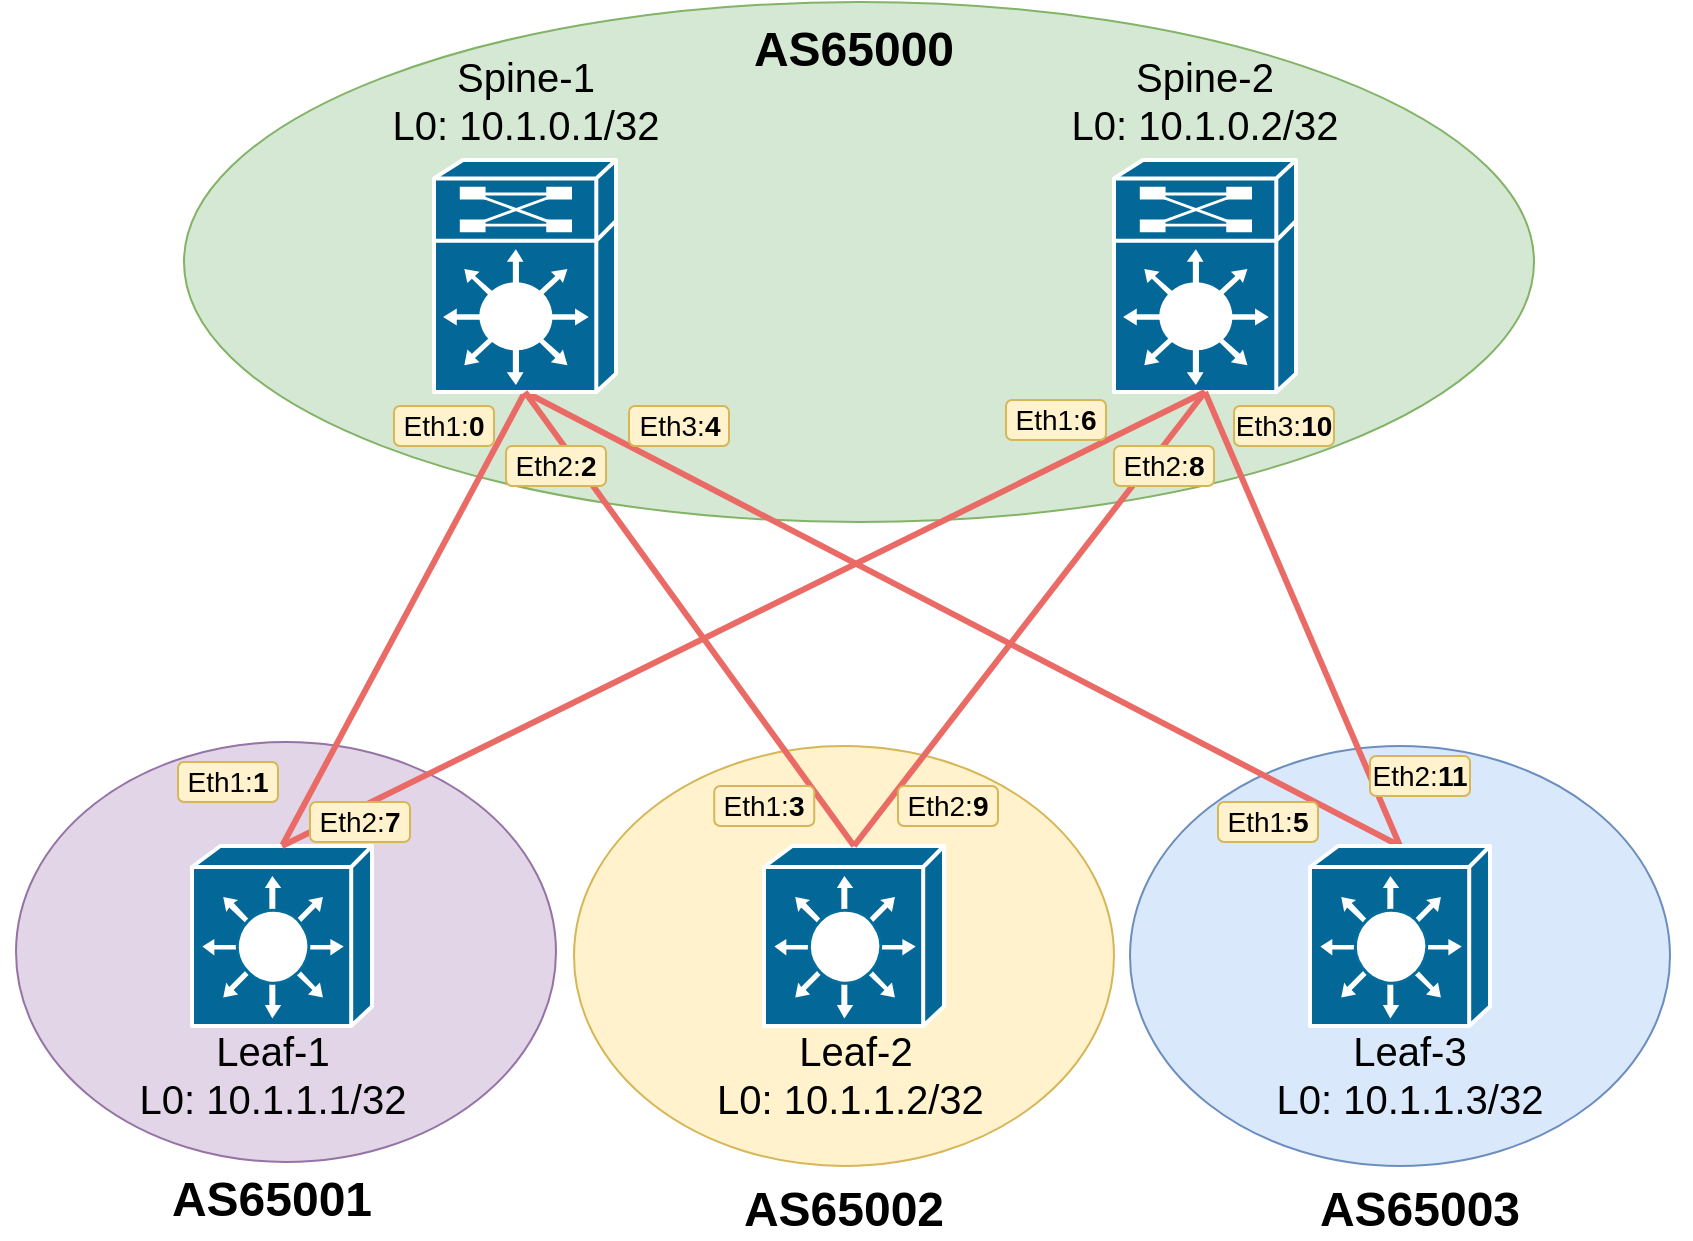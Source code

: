 <mxfile version="21.4.0" type="github">
  <diagram name="Page-1" id="c37626ed-c26b-45fb-9056-f9ebc6bb27b6">
    <mxGraphModel dx="2206" dy="1175" grid="1" gridSize="10" guides="1" tooltips="1" connect="1" arrows="1" fold="1" page="1" pageScale="1" pageWidth="1169" pageHeight="827" background="none" math="0" shadow="0">
      <root>
        <mxCell id="0" />
        <mxCell id="1" parent="0" />
        <mxCell id="CEXHskLTJOovul5yJfJE-6" value="" style="ellipse;whiteSpace=wrap;html=1;fillColor=#dae8fc;strokeColor=#6c8ebf;" vertex="1" parent="1">
          <mxGeometry x="728" y="472" width="270" height="210" as="geometry" />
        </mxCell>
        <mxCell id="CEXHskLTJOovul5yJfJE-5" value="" style="ellipse;whiteSpace=wrap;html=1;fillColor=#fff2cc;strokeColor=#d6b656;" vertex="1" parent="1">
          <mxGeometry x="450" y="472" width="270" height="210" as="geometry" />
        </mxCell>
        <mxCell id="CEXHskLTJOovul5yJfJE-2" value="" style="ellipse;whiteSpace=wrap;html=1;fillColor=#e1d5e7;strokeColor=#9673a6;" vertex="1" parent="1">
          <mxGeometry x="171" y="470" width="270" height="210" as="geometry" />
        </mxCell>
        <mxCell id="CEXHskLTJOovul5yJfJE-1" value="" style="ellipse;whiteSpace=wrap;html=1;fillColor=#d5e8d4;strokeColor=#82b366;" vertex="1" parent="1">
          <mxGeometry x="255" y="100" width="675" height="260" as="geometry" />
        </mxCell>
        <mxCell id="8NDlUTmJP2dTjy302EjL-72" value="Leaf-2&lt;br&gt;L0:&amp;nbsp;10.1.1.2/32&amp;nbsp;" style="text;html=1;strokeColor=none;fillColor=none;align=center;verticalAlign=middle;whiteSpace=wrap;rounded=0;fontSize=20;fontFamily=Helvetica;horizontal=1;" parent="1" vertex="1">
          <mxGeometry x="516" y="611" width="150" height="50" as="geometry" />
        </mxCell>
        <mxCell id="8NDlUTmJP2dTjy302EjL-38" style="edgeStyle=none;rounded=0;hachureGap=4;orthogonalLoop=1;jettySize=auto;html=1;exitX=0.5;exitY=0;exitDx=0;exitDy=0;exitPerimeter=0;entryX=0.5;entryY=1;entryDx=0;entryDy=0;entryPerimeter=0;fontFamily=Architects Daughter;fontSource=https%3A%2F%2Ffonts.googleapis.com%2Fcss%3Ffamily%3DArchitects%2BDaughter;fontSize=16;strokeColor=#EA6B66;endArrow=none;endFill=0;strokeWidth=3;" parent="1" source="8NDlUTmJP2dTjy302EjL-2" target="8NDlUTmJP2dTjy302EjL-5" edge="1">
          <mxGeometry relative="1" as="geometry">
            <mxPoint x="355" y="312" as="sourcePoint" />
          </mxGeometry>
        </mxCell>
        <mxCell id="8NDlUTmJP2dTjy302EjL-45" style="edgeStyle=none;rounded=0;hachureGap=4;orthogonalLoop=1;jettySize=auto;html=1;exitX=0.5;exitY=0;exitDx=0;exitDy=0;exitPerimeter=0;entryX=0.5;entryY=1;entryDx=0;entryDy=0;entryPerimeter=0;fontFamily=Architects Daughter;fontSource=https%3A%2F%2Ffonts.googleapis.com%2Fcss%3Ffamily%3DArchitects%2BDaughter;fontSize=16;strokeWidth=3;strokeColor=#EA6B66;endArrow=none;endFill=0;" parent="1" source="8NDlUTmJP2dTjy302EjL-11" target="8NDlUTmJP2dTjy302EjL-5" edge="1">
          <mxGeometry relative="1" as="geometry">
            <mxPoint x="515" y="312" as="sourcePoint" />
          </mxGeometry>
        </mxCell>
        <mxCell id="8NDlUTmJP2dTjy302EjL-5" value="" style="shape=mxgraph.cisco.misc.route_switch_processor;html=1;dashed=0;fillColor=#036897;strokeColor=#ffffff;strokeWidth=2;verticalLabelPosition=bottom;verticalAlign=top;rounded=0;shadow=0;comic=0;fontFamily=Verdana;fontSize=12;" parent="1" vertex="1">
          <mxGeometry x="380" y="179" width="91" height="116" as="geometry" />
        </mxCell>
        <mxCell id="8NDlUTmJP2dTjy302EjL-7" value="" style="shape=mxgraph.cisco.misc.route_switch_processor;html=1;dashed=0;fillColor=#036897;strokeColor=#ffffff;strokeWidth=2;verticalLabelPosition=bottom;verticalAlign=top;rounded=0;shadow=0;comic=0;fontFamily=Verdana;fontSize=12;" parent="1" vertex="1">
          <mxGeometry x="720" y="179" width="91" height="116" as="geometry" />
        </mxCell>
        <mxCell id="8NDlUTmJP2dTjy302EjL-2" value="" style="shape=mxgraph.cisco.switches.layer_3_switch;sketch=0;html=1;pointerEvents=1;dashed=0;fillColor=#036897;strokeColor=#ffffff;strokeWidth=2;verticalLabelPosition=bottom;verticalAlign=top;align=center;outlineConnect=0;hachureGap=4;jiggle=2;curveFitting=1;fontFamily=Architects Daughter;fontSource=https%3A%2F%2Ffonts.googleapis.com%2Fcss%3Ffamily%3DArchitects%2BDaughter;fontSize=20;" parent="1" vertex="1">
          <mxGeometry x="259" y="522" width="90" height="90" as="geometry" />
        </mxCell>
        <mxCell id="8NDlUTmJP2dTjy302EjL-10" value="" style="shape=mxgraph.cisco.switches.layer_3_switch;sketch=0;html=1;pointerEvents=1;dashed=0;fillColor=#036897;strokeColor=#ffffff;strokeWidth=2;verticalLabelPosition=bottom;verticalAlign=top;align=center;outlineConnect=0;hachureGap=4;jiggle=2;curveFitting=1;fontFamily=Architects Daughter;fontSource=https%3A%2F%2Ffonts.googleapis.com%2Fcss%3Ffamily%3DArchitects%2BDaughter;fontSize=20;" parent="1" vertex="1">
          <mxGeometry x="545" y="522" width="90" height="90" as="geometry" />
        </mxCell>
        <mxCell id="8NDlUTmJP2dTjy302EjL-67" value="Spine-1&lt;br&gt;L0:&amp;nbsp;10.1.0.1/32" style="text;html=1;strokeColor=none;fillColor=none;align=center;verticalAlign=middle;whiteSpace=wrap;rounded=0;fontSize=20;fontFamily=Helvetica;horizontal=1;" parent="1" vertex="1">
          <mxGeometry x="354.63" y="129" width="141.75" height="40" as="geometry" />
        </mxCell>
        <mxCell id="8NDlUTmJP2dTjy302EjL-68" value="Leaf-1&lt;br&gt;L0:&amp;nbsp;10.1.1.1/32" style="text;html=1;strokeColor=none;fillColor=none;align=center;verticalAlign=middle;whiteSpace=wrap;rounded=0;fontSize=20;fontFamily=Helvetica;horizontal=1;" parent="1" vertex="1">
          <mxGeometry x="221.5" y="611" width="155" height="50" as="geometry" />
        </mxCell>
        <mxCell id="8NDlUTmJP2dTjy302EjL-69" value="Spine-2&lt;br&gt;L0:&amp;nbsp;10.1.0.2/32" style="text;html=1;strokeColor=none;fillColor=none;align=center;verticalAlign=middle;whiteSpace=wrap;rounded=0;fontSize=20;fontFamily=Helvetica;horizontal=1;" parent="1" vertex="1">
          <mxGeometry x="695" y="129" width="141" height="40" as="geometry" />
        </mxCell>
        <mxCell id="8NDlUTmJP2dTjy302EjL-74" value="Leaf-3&lt;br&gt;L0:&amp;nbsp;10.1.1.3/32" style="text;html=1;strokeColor=none;fillColor=none;align=center;verticalAlign=middle;whiteSpace=wrap;rounded=0;fontSize=20;fontFamily=Helvetica;horizontal=1;" parent="1" vertex="1">
          <mxGeometry x="790" y="616" width="156" height="40" as="geometry" />
        </mxCell>
        <mxCell id="V7yZK2pKeIdHbW1tO0_u-18" value="" style="edgeStyle=none;rounded=0;hachureGap=4;orthogonalLoop=1;jettySize=auto;html=1;exitX=0.5;exitY=0;exitDx=0;exitDy=0;exitPerimeter=0;entryX=0.5;entryY=1;entryDx=0;entryDy=0;entryPerimeter=0;fontFamily=Architects Daughter;fontSource=https%3A%2F%2Ffonts.googleapis.com%2Fcss%3Ffamily%3DArchitects%2BDaughter;fontSize=16;endArrow=none;endFill=0;strokeWidth=3;strokeColor=#EA6B66;" parent="1" source="8NDlUTmJP2dTjy302EjL-2" target="8NDlUTmJP2dTjy302EjL-7" edge="1">
          <mxGeometry relative="1" as="geometry">
            <mxPoint x="670" y="312" as="sourcePoint" />
            <mxPoint x="665" y="318" as="targetPoint" />
          </mxGeometry>
        </mxCell>
        <mxCell id="V7yZK2pKeIdHbW1tO0_u-21" value="" style="edgeStyle=none;rounded=0;hachureGap=4;orthogonalLoop=1;jettySize=auto;html=1;exitX=0.5;exitY=0;exitDx=0;exitDy=0;exitPerimeter=0;entryX=0.5;entryY=1;entryDx=0;entryDy=0;entryPerimeter=0;fontFamily=Architects Daughter;fontSource=https%3A%2F%2Ffonts.googleapis.com%2Fcss%3Ffamily%3DArchitects%2BDaughter;fontSize=16;endArrow=none;endFill=0;strokeWidth=3;strokeColor=#EA6B66;" parent="1" source="8NDlUTmJP2dTjy302EjL-11" target="8NDlUTmJP2dTjy302EjL-7" edge="1">
          <mxGeometry relative="1" as="geometry">
            <mxPoint x="810" y="312" as="sourcePoint" />
            <mxPoint x="805" y="328" as="targetPoint" />
          </mxGeometry>
        </mxCell>
        <mxCell id="V7yZK2pKeIdHbW1tO0_u-28" value="" style="edgeStyle=none;rounded=0;hachureGap=4;orthogonalLoop=1;jettySize=auto;html=1;exitX=0.5;exitY=0;exitDx=0;exitDy=0;exitPerimeter=0;entryX=0.5;entryY=1;entryDx=0;entryDy=0;entryPerimeter=0;fontFamily=Architects Daughter;fontSource=https%3A%2F%2Ffonts.googleapis.com%2Fcss%3Ffamily%3DArchitects%2BDaughter;fontSize=16;endArrow=none;endFill=0;strokeColor=#EA6B66;strokeWidth=3;" parent="1" source="8NDlUTmJP2dTjy302EjL-10" target="8NDlUTmJP2dTjy302EjL-7" edge="1">
          <mxGeometry relative="1" as="geometry">
            <mxPoint x="590" y="522" as="sourcePoint" />
            <mxPoint x="620" y="492.0" as="targetPoint" />
          </mxGeometry>
        </mxCell>
        <mxCell id="V7yZK2pKeIdHbW1tO0_u-30" value="" style="edgeStyle=none;rounded=0;hachureGap=4;orthogonalLoop=1;jettySize=auto;html=1;exitX=0.5;exitY=0;exitDx=0;exitDy=0;exitPerimeter=0;entryX=0.5;entryY=1;entryDx=0;entryDy=0;entryPerimeter=0;fontFamily=Architects Daughter;fontSource=https%3A%2F%2Ffonts.googleapis.com%2Fcss%3Ffamily%3DArchitects%2BDaughter;fontSize=16;endArrow=none;endFill=0;strokeWidth=3;strokeColor=#EA6B66;" parent="1" source="8NDlUTmJP2dTjy302EjL-10" target="8NDlUTmJP2dTjy302EjL-5" edge="1">
          <mxGeometry relative="1" as="geometry">
            <mxPoint x="590" y="522" as="sourcePoint" />
            <mxPoint x="545" y="492" as="targetPoint" />
          </mxGeometry>
        </mxCell>
        <mxCell id="V7yZK2pKeIdHbW1tO0_u-50" value="Eth1:&lt;b&gt;1&lt;/b&gt;" style="text;html=1;strokeColor=#d6b656;fillColor=#fff2cc;align=center;verticalAlign=middle;whiteSpace=wrap;rounded=1;fontSize=14;fontFamily=Helvetica;horizontal=1;" parent="1" vertex="1">
          <mxGeometry x="252" y="480" width="50" height="20" as="geometry" />
        </mxCell>
        <mxCell id="V7yZK2pKeIdHbW1tO0_u-56" value="AS65000" style="text;html=1;strokeColor=none;fillColor=none;align=center;verticalAlign=middle;whiteSpace=wrap;rounded=0;fontSize=24;fontFamily=Helvetica;horizontal=1;fontStyle=1;fontColor=#000000;" parent="1" vertex="1">
          <mxGeometry x="455" y="110" width="270" height="28" as="geometry" />
        </mxCell>
        <mxCell id="V7yZK2pKeIdHbW1tO0_u-65" value="Eth2:&lt;b&gt;7&lt;/b&gt;" style="text;html=1;strokeColor=#d6b656;fillColor=#fff2cc;align=center;verticalAlign=middle;whiteSpace=wrap;rounded=1;fontSize=14;fontFamily=Helvetica;horizontal=1;" parent="1" vertex="1">
          <mxGeometry x="318" y="500" width="50" height="20" as="geometry" />
        </mxCell>
        <mxCell id="V7yZK2pKeIdHbW1tO0_u-66" value="Eth1:&lt;b&gt;0&lt;/b&gt;" style="text;html=1;strokeColor=#d6b656;fillColor=#fff2cc;align=center;verticalAlign=middle;whiteSpace=wrap;rounded=1;fontSize=14;fontFamily=Helvetica;horizontal=1;" parent="1" vertex="1">
          <mxGeometry x="360" y="302" width="50" height="20" as="geometry" />
        </mxCell>
        <mxCell id="V7yZK2pKeIdHbW1tO0_u-67" value="Eth2:&lt;b&gt;2&lt;/b&gt;" style="text;html=1;strokeColor=#d6b656;fillColor=#fff2cc;align=center;verticalAlign=middle;whiteSpace=wrap;rounded=1;fontSize=14;fontFamily=Helvetica;horizontal=1;" parent="1" vertex="1">
          <mxGeometry x="416" y="322" width="50" height="20" as="geometry" />
        </mxCell>
        <mxCell id="V7yZK2pKeIdHbW1tO0_u-68" value="Eth1:&lt;b&gt;3&lt;/b&gt;" style="text;html=1;strokeColor=#d6b656;fillColor=#fff2cc;align=center;verticalAlign=middle;whiteSpace=wrap;rounded=1;fontSize=14;fontFamily=Helvetica;horizontal=1;" parent="1" vertex="1">
          <mxGeometry x="520.12" y="492" width="50" height="20" as="geometry" />
        </mxCell>
        <mxCell id="V7yZK2pKeIdHbW1tO0_u-69" value="Eth1:&lt;b&gt;6&lt;/b&gt;" style="text;html=1;strokeColor=#d6b656;fillColor=#fff2cc;align=center;verticalAlign=middle;whiteSpace=wrap;rounded=1;fontSize=14;fontFamily=Helvetica;horizontal=1;" parent="1" vertex="1">
          <mxGeometry x="666" y="299" width="50" height="20" as="geometry" />
        </mxCell>
        <mxCell id="V7yZK2pKeIdHbW1tO0_u-70" value="Eth3:&lt;b&gt;4&lt;/b&gt;" style="text;html=1;strokeColor=#d6b656;fillColor=#fff2cc;align=center;verticalAlign=middle;whiteSpace=wrap;rounded=1;fontSize=14;fontFamily=Helvetica;horizontal=1;" parent="1" vertex="1">
          <mxGeometry x="477.5" y="302" width="50" height="20" as="geometry" />
        </mxCell>
        <mxCell id="V7yZK2pKeIdHbW1tO0_u-71" value="Eth1:&lt;b&gt;5&lt;/b&gt;" style="text;html=1;strokeColor=#d6b656;fillColor=#fff2cc;align=center;verticalAlign=middle;whiteSpace=wrap;rounded=1;fontSize=14;fontFamily=Helvetica;horizontal=1;" parent="1" vertex="1">
          <mxGeometry x="772" y="500" width="50" height="20" as="geometry" />
        </mxCell>
        <mxCell id="V7yZK2pKeIdHbW1tO0_u-72" value="Eth2:&lt;b&gt;9&lt;/b&gt;" style="text;html=1;strokeColor=#d6b656;fillColor=#fff2cc;align=center;verticalAlign=middle;whiteSpace=wrap;rounded=1;fontSize=14;fontFamily=Helvetica;horizontal=1;" parent="1" vertex="1">
          <mxGeometry x="612" y="492" width="50" height="20" as="geometry" />
        </mxCell>
        <mxCell id="V7yZK2pKeIdHbW1tO0_u-73" value="Eth2:&lt;b&gt;8&lt;/b&gt;" style="text;html=1;strokeColor=#d6b656;fillColor=#fff2cc;align=center;verticalAlign=middle;whiteSpace=wrap;rounded=1;fontSize=14;fontFamily=Helvetica;horizontal=1;" parent="1" vertex="1">
          <mxGeometry x="720" y="322" width="50" height="20" as="geometry" />
        </mxCell>
        <mxCell id="V7yZK2pKeIdHbW1tO0_u-74" value="Eth3:&lt;b&gt;10&lt;/b&gt;" style="text;html=1;strokeColor=#d6b656;fillColor=#fff2cc;align=center;verticalAlign=middle;whiteSpace=wrap;rounded=1;fontSize=14;fontFamily=Helvetica;horizontal=1;" parent="1" vertex="1">
          <mxGeometry x="780" y="302" width="50" height="20" as="geometry" />
        </mxCell>
        <mxCell id="V7yZK2pKeIdHbW1tO0_u-75" value="Eth2:&lt;b&gt;11&lt;/b&gt;" style="text;html=1;strokeColor=#d6b656;fillColor=#fff2cc;align=center;verticalAlign=middle;whiteSpace=wrap;rounded=1;fontSize=14;fontFamily=Helvetica;horizontal=1;" parent="1" vertex="1">
          <mxGeometry x="848" y="477" width="50" height="20" as="geometry" />
        </mxCell>
        <mxCell id="8NDlUTmJP2dTjy302EjL-11" value="" style="shape=mxgraph.cisco.switches.layer_3_switch;sketch=0;html=1;pointerEvents=1;dashed=0;fillColor=#036897;strokeColor=#ffffff;strokeWidth=2;verticalLabelPosition=bottom;verticalAlign=top;align=center;outlineConnect=0;hachureGap=4;jiggle=2;curveFitting=1;fontFamily=Architects Daughter;fontSource=https%3A%2F%2Ffonts.googleapis.com%2Fcss%3Ffamily%3DArchitects%2BDaughter;fontSize=20;" parent="1" vertex="1">
          <mxGeometry x="818" y="522" width="90" height="90" as="geometry" />
        </mxCell>
        <mxCell id="CEXHskLTJOovul5yJfJE-7" value="AS65001" style="text;html=1;strokeColor=none;fillColor=none;align=center;verticalAlign=middle;whiteSpace=wrap;rounded=0;fontSize=24;fontFamily=Helvetica;horizontal=1;fontStyle=1;fontColor=#000000;" vertex="1" parent="1">
          <mxGeometry x="163.63" y="685" width="270" height="28" as="geometry" />
        </mxCell>
        <mxCell id="CEXHskLTJOovul5yJfJE-8" value="AS65002" style="text;html=1;strokeColor=none;fillColor=none;align=center;verticalAlign=middle;whiteSpace=wrap;rounded=0;fontSize=24;fontFamily=Helvetica;horizontal=1;fontStyle=1;fontColor=#000000;" vertex="1" parent="1">
          <mxGeometry x="450" y="690" width="270" height="28" as="geometry" />
        </mxCell>
        <mxCell id="CEXHskLTJOovul5yJfJE-9" value="AS65003" style="text;html=1;strokeColor=none;fillColor=none;align=center;verticalAlign=middle;whiteSpace=wrap;rounded=0;fontSize=24;fontFamily=Helvetica;horizontal=1;fontStyle=1;fontColor=#000000;" vertex="1" parent="1">
          <mxGeometry x="738" y="690" width="270" height="28" as="geometry" />
        </mxCell>
      </root>
    </mxGraphModel>
  </diagram>
</mxfile>
